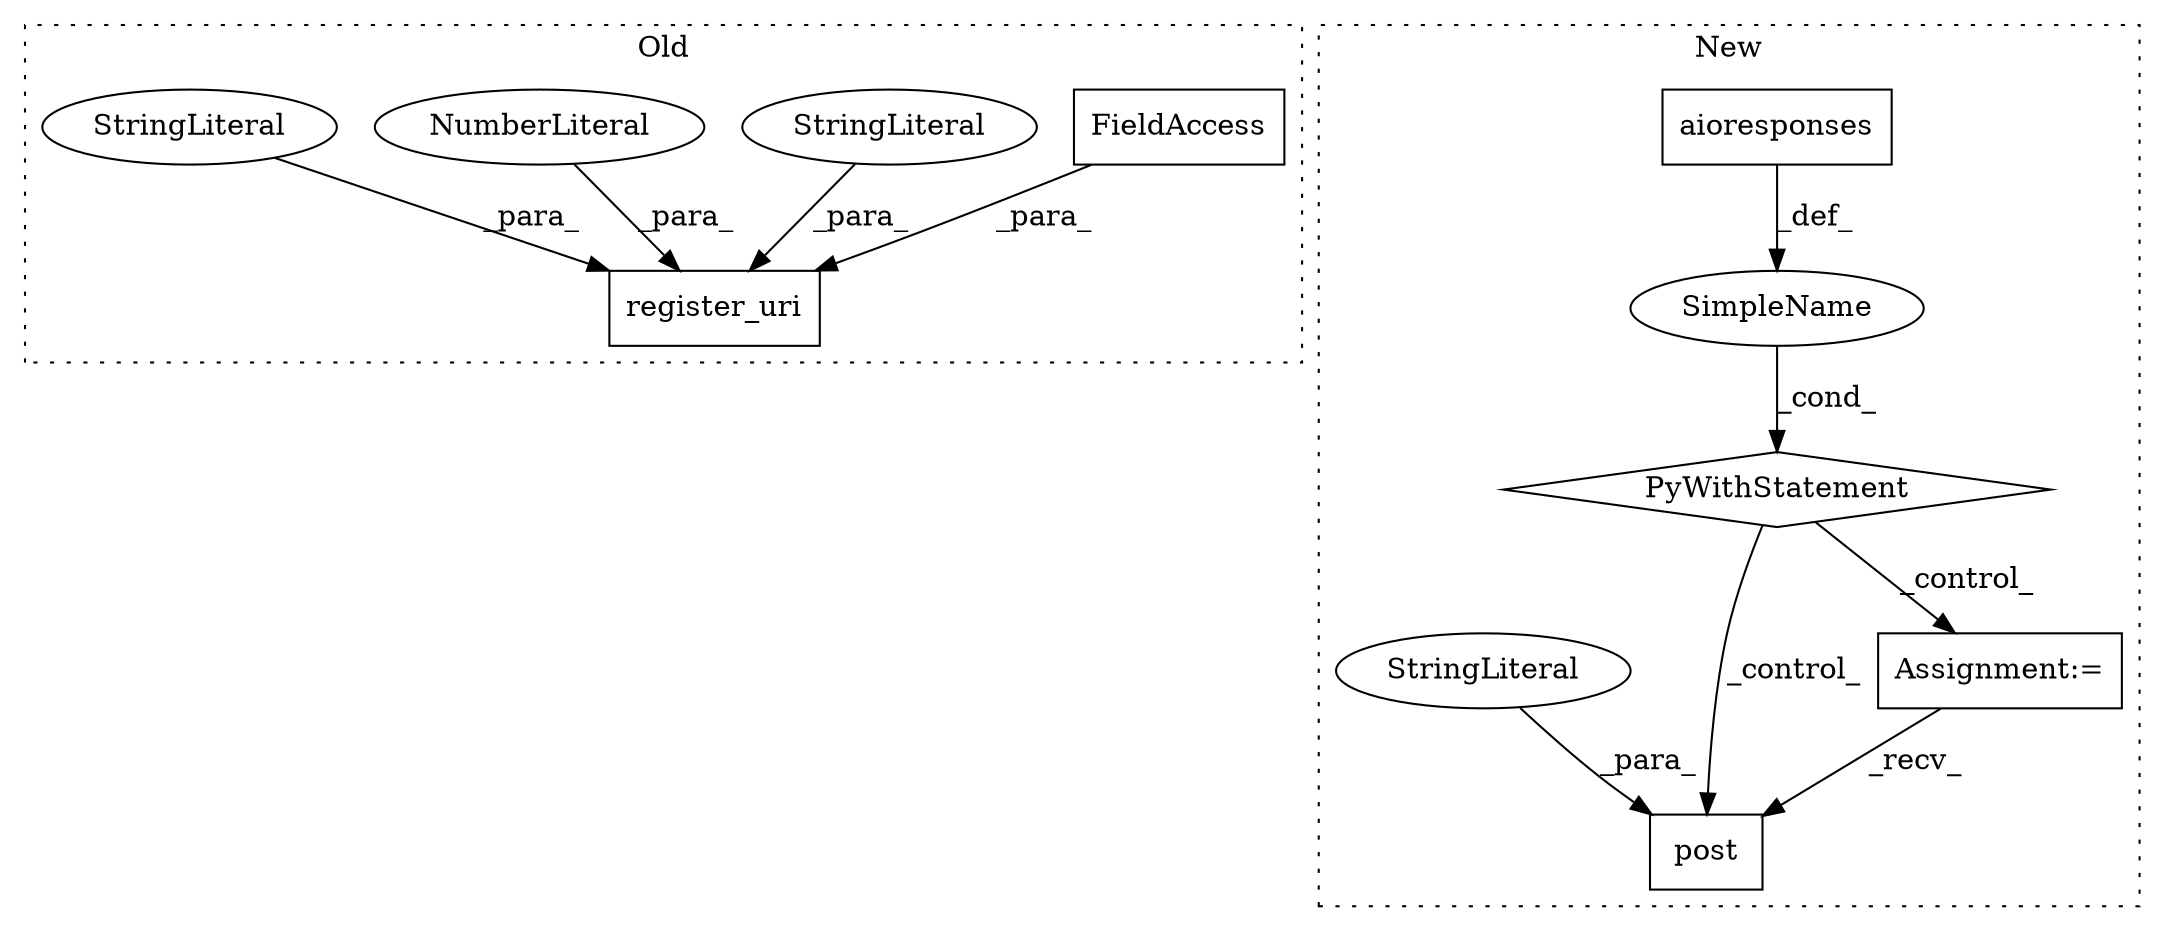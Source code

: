digraph G {
subgraph cluster0 {
1 [label="register_uri" a="32" s="9708,9810" l="13,1" shape="box"];
6 [label="FieldAccess" a="22" s="9721" l="14" shape="box"];
7 [label="StringLiteral" a="45" s="9736" l="35" shape="ellipse"];
10 [label="NumberLiteral" a="34" s="9772" l="3" shape="ellipse"];
11 [label="StringLiteral" a="45" s="9776" l="34" shape="ellipse"];
label = "Old";
style="dotted";
}
subgraph cluster1 {
2 [label="post" a="32" s="9854,9996" l="5,1" shape="box"];
3 [label="SimpleName" a="42" s="" l="" shape="ellipse"];
4 [label="PyWithStatement" a="104" s="9795,9819" l="10,2" shape="diamond"];
5 [label="aioresponses" a="32" s="9805" l="14" shape="box"];
8 [label="StringLiteral" a="45" s="9859" l="38" shape="ellipse"];
9 [label="Assignment:=" a="7" s="9833" l="6" shape="box"];
label = "New";
style="dotted";
}
3 -> 4 [label="_cond_"];
4 -> 9 [label="_control_"];
4 -> 2 [label="_control_"];
5 -> 3 [label="_def_"];
6 -> 1 [label="_para_"];
7 -> 1 [label="_para_"];
8 -> 2 [label="_para_"];
9 -> 2 [label="_recv_"];
10 -> 1 [label="_para_"];
11 -> 1 [label="_para_"];
}